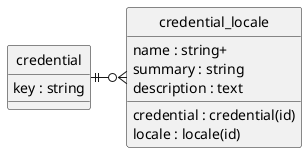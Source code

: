 @startuml uml
skinparam monochrome true
skinparam linetype ortho
hide circle

entity credential {
    key : string
}

entity credential_locale {
    credential : credential(id)
    locale : locale(id)
    name : string+
    summary : string
    description : text
}

credential ||-r-o{ credential_locale

@enduml
